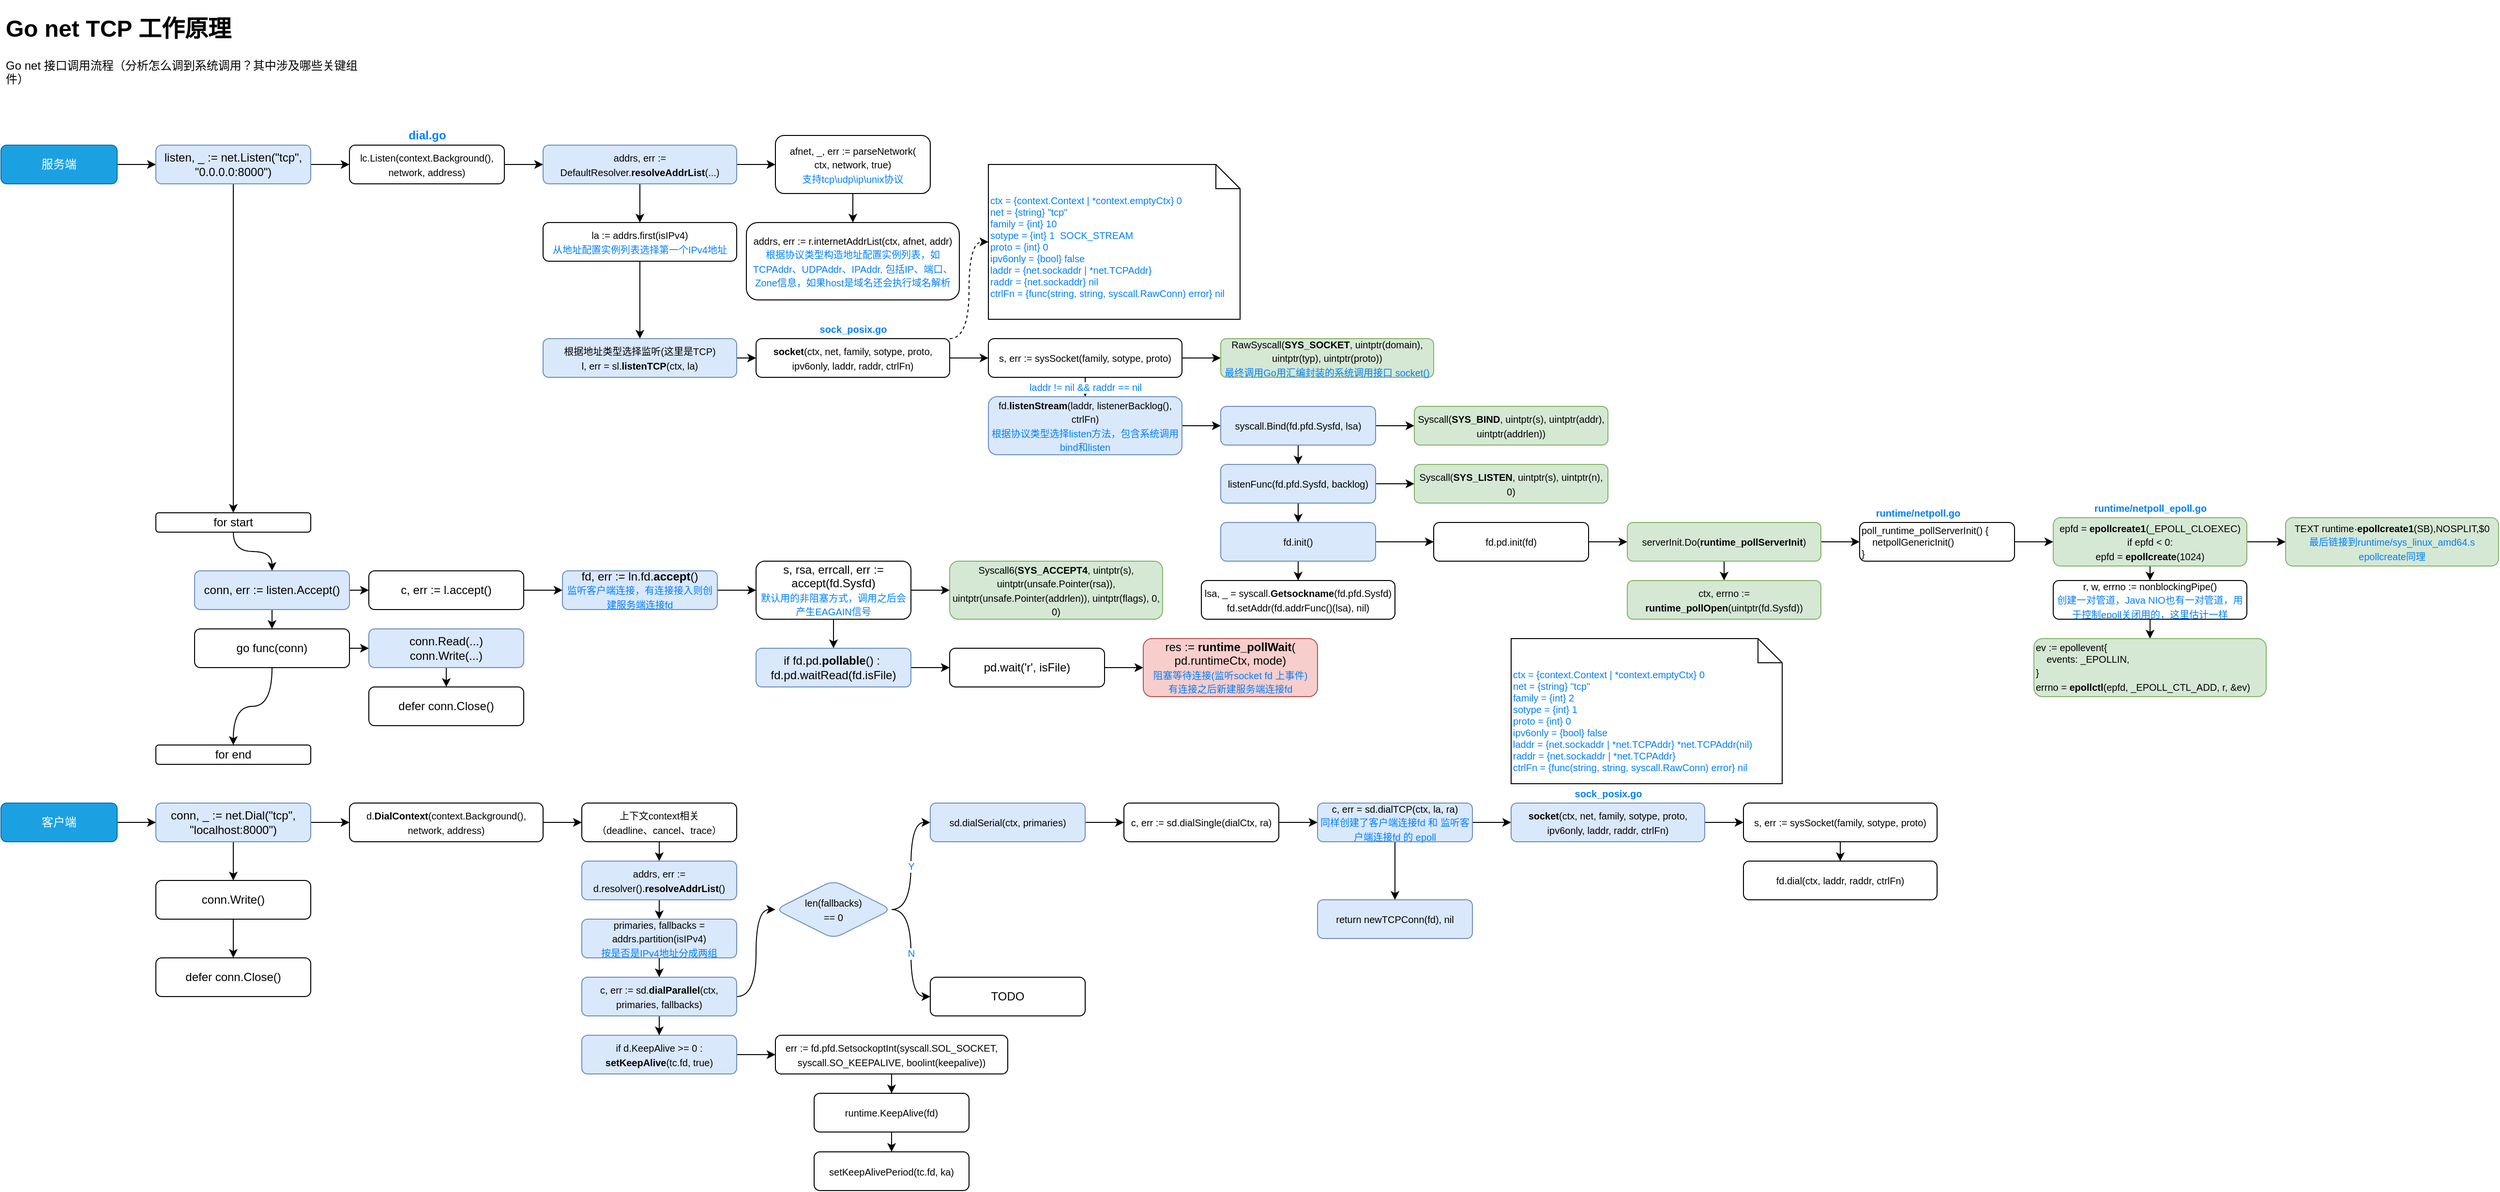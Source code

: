 <mxfile version="16.1.2" type="device"><diagram id="nuguvUcGgnYv7XZMbhux" name="第 1 页"><mxGraphModel dx="1065" dy="905" grid="1" gridSize="10" guides="1" tooltips="1" connect="1" arrows="1" fold="1" page="1" pageScale="1" pageWidth="1169" pageHeight="827" math="0" shadow="0"><root><mxCell id="0"/><mxCell id="1" parent="0"/><mxCell id="ag8AdlfUqeG_1llKRg-c-1" value="&lt;h1&gt;Go net TCP 工作原理&lt;/h1&gt;&lt;p&gt;Go net 接口调用流程（分析怎么调到系统调用？其中涉及哪些关键组件）&lt;/p&gt;" style="text;html=1;strokeColor=none;fillColor=none;spacing=5;spacingTop=-20;whiteSpace=wrap;overflow=hidden;rounded=0;" vertex="1" parent="1"><mxGeometry x="40" y="20" width="380" height="100" as="geometry"/></mxCell><mxCell id="ag8AdlfUqeG_1llKRg-c-4" value="" style="edgeStyle=orthogonalEdgeStyle;rounded=0;orthogonalLoop=1;jettySize=auto;html=1;curved=1;" edge="1" parent="1" source="ag8AdlfUqeG_1llKRg-c-2" target="ag8AdlfUqeG_1llKRg-c-3"><mxGeometry relative="1" as="geometry"/></mxCell><mxCell id="ag8AdlfUqeG_1llKRg-c-2" value="服务端" style="rounded=1;whiteSpace=wrap;html=1;fillColor=#1ba1e2;fontColor=#ffffff;strokeColor=#006EAF;" vertex="1" parent="1"><mxGeometry x="40" y="160" width="120" height="40" as="geometry"/></mxCell><mxCell id="ag8AdlfUqeG_1llKRg-c-21" value="" style="edgeStyle=orthogonalEdgeStyle;curved=1;rounded=0;orthogonalLoop=1;jettySize=auto;html=1;" edge="1" parent="1" source="ag8AdlfUqeG_1llKRg-c-3" target="ag8AdlfUqeG_1llKRg-c-20"><mxGeometry relative="1" as="geometry"/></mxCell><mxCell id="ag8AdlfUqeG_1llKRg-c-96" style="edgeStyle=orthogonalEdgeStyle;curved=1;rounded=0;orthogonalLoop=1;jettySize=auto;html=1;exitX=0.5;exitY=1;exitDx=0;exitDy=0;fontSize=10;fontColor=#007FFF;" edge="1" parent="1" source="ag8AdlfUqeG_1llKRg-c-3" target="ag8AdlfUqeG_1llKRg-c-94"><mxGeometry relative="1" as="geometry"/></mxCell><mxCell id="ag8AdlfUqeG_1llKRg-c-3" value="listen, _ := net.Listen(&quot;tcp&quot;, &quot;0.0.0.0:8000&quot;)" style="rounded=1;whiteSpace=wrap;html=1;fillColor=#dae8fc;strokeColor=#6c8ebf;" vertex="1" parent="1"><mxGeometry x="200" y="160" width="160" height="40" as="geometry"/></mxCell><mxCell id="ag8AdlfUqeG_1llKRg-c-8" value="" style="edgeStyle=orthogonalEdgeStyle;curved=1;rounded=0;orthogonalLoop=1;jettySize=auto;html=1;" edge="1" parent="1" source="ag8AdlfUqeG_1llKRg-c-5" target="ag8AdlfUqeG_1llKRg-c-7"><mxGeometry relative="1" as="geometry"/></mxCell><mxCell id="ag8AdlfUqeG_1llKRg-c-41" value="" style="edgeStyle=orthogonalEdgeStyle;curved=1;rounded=0;orthogonalLoop=1;jettySize=auto;html=1;fontSize=10;fontColor=#007FFF;" edge="1" parent="1" source="ag8AdlfUqeG_1llKRg-c-5" target="ag8AdlfUqeG_1llKRg-c-40"><mxGeometry relative="1" as="geometry"/></mxCell><mxCell id="ag8AdlfUqeG_1llKRg-c-5" value="conn, err := listen.Accept()" style="rounded=1;whiteSpace=wrap;html=1;fillColor=#dae8fc;strokeColor=#6c8ebf;" vertex="1" parent="1"><mxGeometry x="240" y="600" width="160" height="40" as="geometry"/></mxCell><mxCell id="ag8AdlfUqeG_1llKRg-c-17" value="" style="edgeStyle=orthogonalEdgeStyle;curved=1;rounded=0;orthogonalLoop=1;jettySize=auto;html=1;" edge="1" parent="1" source="ag8AdlfUqeG_1llKRg-c-7" target="ag8AdlfUqeG_1llKRg-c-16"><mxGeometry relative="1" as="geometry"/></mxCell><mxCell id="ag8AdlfUqeG_1llKRg-c-98" style="edgeStyle=orthogonalEdgeStyle;curved=1;rounded=0;orthogonalLoop=1;jettySize=auto;html=1;exitX=0.5;exitY=1;exitDx=0;exitDy=0;fontSize=10;fontColor=#007FFF;" edge="1" parent="1" source="ag8AdlfUqeG_1llKRg-c-7" target="ag8AdlfUqeG_1llKRg-c-95"><mxGeometry relative="1" as="geometry"/></mxCell><mxCell id="ag8AdlfUqeG_1llKRg-c-7" value="go func(conn)" style="rounded=1;whiteSpace=wrap;html=1;" vertex="1" parent="1"><mxGeometry x="240" y="660" width="160" height="40" as="geometry"/></mxCell><mxCell id="ag8AdlfUqeG_1llKRg-c-9" value="" style="edgeStyle=orthogonalEdgeStyle;rounded=0;orthogonalLoop=1;jettySize=auto;html=1;curved=1;" edge="1" parent="1" source="ag8AdlfUqeG_1llKRg-c-10" target="ag8AdlfUqeG_1llKRg-c-12"><mxGeometry relative="1" as="geometry"/></mxCell><mxCell id="ag8AdlfUqeG_1llKRg-c-10" value="客户端" style="rounded=1;whiteSpace=wrap;html=1;fillColor=#1ba1e2;fontColor=#ffffff;strokeColor=#006EAF;" vertex="1" parent="1"><mxGeometry x="40" y="840" width="120" height="40" as="geometry"/></mxCell><mxCell id="ag8AdlfUqeG_1llKRg-c-11" value="" style="edgeStyle=orthogonalEdgeStyle;rounded=0;orthogonalLoop=1;jettySize=auto;html=1;curved=1;" edge="1" parent="1" source="ag8AdlfUqeG_1llKRg-c-12" target="ag8AdlfUqeG_1llKRg-c-14"><mxGeometry relative="1" as="geometry"/></mxCell><mxCell id="ag8AdlfUqeG_1llKRg-c-100" value="" style="edgeStyle=orthogonalEdgeStyle;curved=1;rounded=0;orthogonalLoop=1;jettySize=auto;html=1;fontSize=10;fontColor=#007FFF;" edge="1" parent="1" source="ag8AdlfUqeG_1llKRg-c-12" target="ag8AdlfUqeG_1llKRg-c-99"><mxGeometry relative="1" as="geometry"/></mxCell><mxCell id="ag8AdlfUqeG_1llKRg-c-12" value="conn, _ := net.Dial(&quot;tcp&quot;, &quot;localhost:8000&quot;)" style="rounded=1;whiteSpace=wrap;html=1;fillColor=#dae8fc;strokeColor=#6c8ebf;" vertex="1" parent="1"><mxGeometry x="200" y="840" width="160" height="40" as="geometry"/></mxCell><mxCell id="ag8AdlfUqeG_1llKRg-c-13" value="" style="edgeStyle=orthogonalEdgeStyle;curved=1;rounded=0;orthogonalLoop=1;jettySize=auto;html=1;" edge="1" parent="1" source="ag8AdlfUqeG_1llKRg-c-14" target="ag8AdlfUqeG_1llKRg-c-15"><mxGeometry relative="1" as="geometry"/></mxCell><mxCell id="ag8AdlfUqeG_1llKRg-c-14" value="conn.Write()" style="rounded=1;whiteSpace=wrap;html=1;" vertex="1" parent="1"><mxGeometry x="200" y="920" width="160" height="40" as="geometry"/></mxCell><mxCell id="ag8AdlfUqeG_1llKRg-c-15" value="defer conn.Close()" style="rounded=1;whiteSpace=wrap;html=1;" vertex="1" parent="1"><mxGeometry x="200" y="1000" width="160" height="40" as="geometry"/></mxCell><mxCell id="ag8AdlfUqeG_1llKRg-c-19" value="" style="edgeStyle=orthogonalEdgeStyle;curved=1;rounded=0;orthogonalLoop=1;jettySize=auto;html=1;" edge="1" parent="1" source="ag8AdlfUqeG_1llKRg-c-16" target="ag8AdlfUqeG_1llKRg-c-18"><mxGeometry relative="1" as="geometry"/></mxCell><mxCell id="ag8AdlfUqeG_1llKRg-c-16" value="conn.Read(...)&lt;br&gt;conn.Write(...)" style="rounded=1;whiteSpace=wrap;html=1;fillColor=#dae8fc;strokeColor=#6c8ebf;" vertex="1" parent="1"><mxGeometry x="420" y="660" width="160" height="40" as="geometry"/></mxCell><mxCell id="ag8AdlfUqeG_1llKRg-c-18" value="defer conn.Close()" style="rounded=1;whiteSpace=wrap;html=1;" vertex="1" parent="1"><mxGeometry x="420" y="720" width="160" height="40" as="geometry"/></mxCell><mxCell id="ag8AdlfUqeG_1llKRg-c-24" value="" style="edgeStyle=orthogonalEdgeStyle;curved=1;rounded=0;orthogonalLoop=1;jettySize=auto;html=1;fontSize=10;fontColor=#007FFF;" edge="1" parent="1" source="ag8AdlfUqeG_1llKRg-c-20" target="ag8AdlfUqeG_1llKRg-c-23"><mxGeometry relative="1" as="geometry"/></mxCell><mxCell id="ag8AdlfUqeG_1llKRg-c-20" value="&lt;font style=&quot;font-size: 10px&quot;&gt;lc.Listen(context.Background(), network, address)&lt;/font&gt;" style="rounded=1;whiteSpace=wrap;html=1;" vertex="1" parent="1"><mxGeometry x="400" y="160" width="160" height="40" as="geometry"/></mxCell><mxCell id="ag8AdlfUqeG_1llKRg-c-22" value="&lt;font color=&quot;#007fff&quot;&gt;&lt;b&gt;dial.go&lt;/b&gt;&lt;/font&gt;" style="text;html=1;align=center;verticalAlign=middle;resizable=0;points=[];autosize=1;strokeColor=none;fillColor=none;" vertex="1" parent="1"><mxGeometry x="450" y="140" width="60" height="20" as="geometry"/></mxCell><mxCell id="ag8AdlfUqeG_1llKRg-c-26" value="" style="edgeStyle=orthogonalEdgeStyle;curved=1;rounded=0;orthogonalLoop=1;jettySize=auto;html=1;fontSize=10;fontColor=#007FFF;" edge="1" parent="1" source="ag8AdlfUqeG_1llKRg-c-23" target="ag8AdlfUqeG_1llKRg-c-25"><mxGeometry relative="1" as="geometry"/></mxCell><mxCell id="ag8AdlfUqeG_1llKRg-c-30" value="" style="edgeStyle=orthogonalEdgeStyle;curved=1;rounded=0;orthogonalLoop=1;jettySize=auto;html=1;fontSize=10;fontColor=#007FFF;" edge="1" parent="1" source="ag8AdlfUqeG_1llKRg-c-23" target="ag8AdlfUqeG_1llKRg-c-29"><mxGeometry relative="1" as="geometry"/></mxCell><mxCell id="ag8AdlfUqeG_1llKRg-c-23" value="&lt;font style=&quot;font-size: 10px&quot;&gt;addrs, err := DefaultResolver.&lt;b&gt;resolveAddrList&lt;/b&gt;(...)&lt;/font&gt;" style="rounded=1;whiteSpace=wrap;html=1;fillColor=#dae8fc;strokeColor=#6c8ebf;" vertex="1" parent="1"><mxGeometry x="600" y="160" width="200" height="40" as="geometry"/></mxCell><mxCell id="ag8AdlfUqeG_1llKRg-c-28" value="" style="edgeStyle=orthogonalEdgeStyle;curved=1;rounded=0;orthogonalLoop=1;jettySize=auto;html=1;fontSize=10;fontColor=#007FFF;" edge="1" parent="1" source="ag8AdlfUqeG_1llKRg-c-25" target="ag8AdlfUqeG_1llKRg-c-27"><mxGeometry relative="1" as="geometry"/></mxCell><mxCell id="ag8AdlfUqeG_1llKRg-c-25" value="&lt;font style=&quot;font-size: 10px&quot;&gt;afnet, _, err := parseNetwork(&lt;br&gt;ctx, network, true)&lt;br&gt;&lt;font color=&quot;#007fff&quot;&gt;支持tcp\udp\ip\unix协议&lt;/font&gt;&lt;br&gt;&lt;/font&gt;" style="rounded=1;whiteSpace=wrap;html=1;" vertex="1" parent="1"><mxGeometry x="840" y="150" width="160" height="60" as="geometry"/></mxCell><mxCell id="ag8AdlfUqeG_1llKRg-c-27" value="&lt;font&gt;&lt;span style=&quot;font-size: 10px&quot;&gt;addrs, err := r.internetAddrList(ctx, afnet, addr)&lt;br&gt;&lt;/span&gt;&lt;font color=&quot;#007fff&quot; style=&quot;font-size: 10px&quot;&gt;根据协议类型构造地址配置实例列表，如&lt;/font&gt;&lt;font color=&quot;#007fff&quot;&gt;&lt;span style=&quot;font-size: 10px&quot;&gt;TCPAddr、UDPAddr、IPAddr, 包括IP、端口、Zone信息，如果host是域名还会执行域名解析&lt;/span&gt;&lt;/font&gt;&lt;br&gt;&lt;/font&gt;" style="rounded=1;whiteSpace=wrap;html=1;" vertex="1" parent="1"><mxGeometry x="810" y="240" width="220" height="80" as="geometry"/></mxCell><mxCell id="ag8AdlfUqeG_1llKRg-c-32" value="" style="edgeStyle=orthogonalEdgeStyle;curved=1;rounded=0;orthogonalLoop=1;jettySize=auto;html=1;fontSize=10;fontColor=#007FFF;" edge="1" parent="1" source="ag8AdlfUqeG_1llKRg-c-29" target="ag8AdlfUqeG_1llKRg-c-31"><mxGeometry relative="1" as="geometry"/></mxCell><mxCell id="ag8AdlfUqeG_1llKRg-c-29" value="&lt;font style=&quot;font-size: 10px&quot;&gt;la := addrs.first(isIPv4)&lt;br&gt;&lt;font color=&quot;#007fff&quot;&gt;从地址配置实例列表选择第一个IPv4地址&lt;/font&gt;&lt;br&gt;&lt;/font&gt;" style="rounded=1;whiteSpace=wrap;html=1;" vertex="1" parent="1"><mxGeometry x="600" y="240" width="200" height="40" as="geometry"/></mxCell><mxCell id="ag8AdlfUqeG_1llKRg-c-34" value="" style="edgeStyle=orthogonalEdgeStyle;curved=1;rounded=0;orthogonalLoop=1;jettySize=auto;html=1;fontSize=10;fontColor=#007FFF;" edge="1" parent="1" source="ag8AdlfUqeG_1llKRg-c-31" target="ag8AdlfUqeG_1llKRg-c-33"><mxGeometry relative="1" as="geometry"/></mxCell><mxCell id="ag8AdlfUqeG_1llKRg-c-31" value="&lt;font&gt;&lt;span style=&quot;font-size: 10px&quot;&gt;根据地址类型选择监听(这里是TCP)&lt;/span&gt;&lt;br&gt;&lt;span style=&quot;font-size: 10px&quot;&gt;l, err = sl.&lt;/span&gt;&lt;b style=&quot;font-size: 10px&quot;&gt;listenTCP&lt;/b&gt;&lt;span style=&quot;font-size: 10px&quot;&gt;(ctx, la)&lt;/span&gt;&lt;br&gt;&lt;/font&gt;" style="rounded=1;whiteSpace=wrap;html=1;fillColor=#dae8fc;strokeColor=#6c8ebf;" vertex="1" parent="1"><mxGeometry x="600" y="360" width="200" height="40" as="geometry"/></mxCell><mxCell id="ag8AdlfUqeG_1llKRg-c-36" value="" style="edgeStyle=orthogonalEdgeStyle;curved=1;rounded=0;orthogonalLoop=1;jettySize=auto;html=1;fontSize=10;fontColor=#007FFF;" edge="1" parent="1" source="ag8AdlfUqeG_1llKRg-c-33" target="ag8AdlfUqeG_1llKRg-c-35"><mxGeometry relative="1" as="geometry"/></mxCell><mxCell id="ag8AdlfUqeG_1llKRg-c-39" style="edgeStyle=orthogonalEdgeStyle;curved=1;rounded=0;orthogonalLoop=1;jettySize=auto;html=1;exitX=1;exitY=0;exitDx=0;exitDy=0;entryX=0;entryY=0.5;entryDx=0;entryDy=0;entryPerimeter=0;fontSize=10;fontColor=#007FFF;dashed=1;" edge="1" parent="1" source="ag8AdlfUqeG_1llKRg-c-33" target="ag8AdlfUqeG_1llKRg-c-38"><mxGeometry relative="1" as="geometry"><Array as="points"><mxPoint x="1040" y="360"/><mxPoint x="1040" y="260"/></Array></mxGeometry></mxCell><mxCell id="ag8AdlfUqeG_1llKRg-c-33" value="&lt;font&gt;&lt;span style=&quot;font-size: 10px&quot;&gt;&lt;b&gt;socket&lt;/b&gt;(ctx, net, family, sotype, proto, ipv6only, laddr, raddr, ctrlFn)&lt;/span&gt;&lt;br&gt;&lt;/font&gt;" style="rounded=1;whiteSpace=wrap;html=1;" vertex="1" parent="1"><mxGeometry x="820" y="360" width="200" height="40" as="geometry"/></mxCell><mxCell id="ag8AdlfUqeG_1llKRg-c-45" value="" style="edgeStyle=orthogonalEdgeStyle;curved=1;rounded=0;orthogonalLoop=1;jettySize=auto;html=1;fontSize=10;fontColor=#007FFF;" edge="1" parent="1" source="ag8AdlfUqeG_1llKRg-c-35" target="ag8AdlfUqeG_1llKRg-c-44"><mxGeometry relative="1" as="geometry"/></mxCell><mxCell id="ag8AdlfUqeG_1llKRg-c-47" value="laddr != nil &amp;amp;&amp;amp; raddr == nil" style="edgeStyle=orthogonalEdgeStyle;curved=1;rounded=0;orthogonalLoop=1;jettySize=auto;html=1;fontSize=10;fontColor=#007FFF;" edge="1" parent="1" source="ag8AdlfUqeG_1llKRg-c-35" target="ag8AdlfUqeG_1llKRg-c-46"><mxGeometry relative="1" as="geometry"/></mxCell><mxCell id="ag8AdlfUqeG_1llKRg-c-35" value="&lt;font&gt;&lt;span style=&quot;font-size: 10px&quot;&gt;s, err := sysSocket(family, sotype, proto)&lt;/span&gt;&lt;br&gt;&lt;/font&gt;" style="rounded=1;whiteSpace=wrap;html=1;" vertex="1" parent="1"><mxGeometry x="1060" y="360" width="200" height="40" as="geometry"/></mxCell><mxCell id="ag8AdlfUqeG_1llKRg-c-37" value="&lt;b&gt;sock_posix.go&lt;/b&gt;" style="text;html=1;align=center;verticalAlign=middle;resizable=0;points=[];autosize=1;strokeColor=none;fillColor=none;fontSize=10;fontColor=#007FFF;" vertex="1" parent="1"><mxGeometry x="875" y="340" width="90" height="20" as="geometry"/></mxCell><mxCell id="ag8AdlfUqeG_1llKRg-c-38" value="&lt;div&gt;ctx = {context.Context | *context.emptyCtx} 0&lt;/div&gt;&lt;div&gt;net = {string} &quot;tcp&quot;&lt;/div&gt;&lt;div&gt;family = {int} 10&lt;/div&gt;&lt;div&gt;sotype = {int} 1&amp;nbsp;&amp;nbsp;SOCK_STREAM&lt;/div&gt;&lt;div&gt;proto = {int} 0&lt;/div&gt;&lt;div&gt;ipv6only = {bool} false&lt;/div&gt;&lt;div&gt;laddr = {net.sockaddr | *net.TCPAddr}&amp;nbsp;&lt;/div&gt;&lt;div&gt;raddr = {net.sockaddr} nil&lt;/div&gt;&lt;div&gt;ctrlFn = {func(string, string, syscall.RawConn) error} nil&lt;/div&gt;" style="shape=note2;boundedLbl=1;whiteSpace=wrap;html=1;size=25;verticalAlign=top;align=left;fontSize=10;fontColor=#007FFF;" vertex="1" parent="1"><mxGeometry x="1060" y="180" width="260" height="160" as="geometry"/></mxCell><mxCell id="ag8AdlfUqeG_1llKRg-c-43" value="" style="edgeStyle=orthogonalEdgeStyle;curved=1;rounded=0;orthogonalLoop=1;jettySize=auto;html=1;fontSize=10;fontColor=#007FFF;" edge="1" parent="1" source="ag8AdlfUqeG_1llKRg-c-40" target="ag8AdlfUqeG_1llKRg-c-42"><mxGeometry relative="1" as="geometry"/></mxCell><mxCell id="ag8AdlfUqeG_1llKRg-c-40" value="c, err := l.accept()" style="rounded=1;whiteSpace=wrap;html=1;" vertex="1" parent="1"><mxGeometry x="420" y="600" width="160" height="40" as="geometry"/></mxCell><mxCell id="ag8AdlfUqeG_1llKRg-c-59" value="" style="edgeStyle=orthogonalEdgeStyle;curved=1;rounded=0;orthogonalLoop=1;jettySize=auto;html=1;fontSize=10;fontColor=#007FFF;" edge="1" parent="1" source="ag8AdlfUqeG_1llKRg-c-42" target="ag8AdlfUqeG_1llKRg-c-58"><mxGeometry relative="1" as="geometry"/></mxCell><mxCell id="ag8AdlfUqeG_1llKRg-c-42" value="fd, err := ln.fd.&lt;b&gt;accept&lt;/b&gt;()&lt;br&gt;&lt;font color=&quot;#007fff&quot; style=&quot;font-size: 10px&quot;&gt;监听客户端连接，有连接接入则创建服务端连接fd&lt;/font&gt;" style="rounded=1;whiteSpace=wrap;html=1;fillColor=#dae8fc;strokeColor=#6c8ebf;" vertex="1" parent="1"><mxGeometry x="620" y="600" width="160" height="40" as="geometry"/></mxCell><mxCell id="ag8AdlfUqeG_1llKRg-c-44" value="&lt;font&gt;&lt;span style=&quot;font-size: 10px&quot;&gt;RawSyscall(&lt;b&gt;SYS_SOCKET&lt;/b&gt;, uintptr(domain), uintptr(typ), uintptr(proto))&lt;br&gt;&lt;/span&gt;&lt;font style=&quot;font-size: 10px&quot; color=&quot;#007fff&quot;&gt;最终调用Go用汇编封装的系统调用接口 socket()&lt;/font&gt;&lt;br&gt;&lt;/font&gt;" style="rounded=1;whiteSpace=wrap;html=1;fillColor=#d5e8d4;strokeColor=#82b366;" vertex="1" parent="1"><mxGeometry x="1300" y="360" width="220" height="40" as="geometry"/></mxCell><mxCell id="ag8AdlfUqeG_1llKRg-c-49" value="" style="edgeStyle=orthogonalEdgeStyle;curved=1;rounded=0;orthogonalLoop=1;jettySize=auto;html=1;fontSize=10;fontColor=#007FFF;" edge="1" parent="1" source="ag8AdlfUqeG_1llKRg-c-46" target="ag8AdlfUqeG_1llKRg-c-48"><mxGeometry relative="1" as="geometry"/></mxCell><mxCell id="ag8AdlfUqeG_1llKRg-c-46" value="&lt;font&gt;&lt;span style=&quot;font-size: 10px&quot;&gt;fd.&lt;b&gt;listenStream&lt;/b&gt;(laddr, listenerBacklog(), ctrlFn)&lt;br&gt;&lt;/span&gt;&lt;font color=&quot;#007fff&quot; style=&quot;font-size: 10px&quot;&gt;根据协议类型选择listen方法，包含系统调用bind和listen&lt;/font&gt;&lt;br&gt;&lt;/font&gt;" style="rounded=1;whiteSpace=wrap;html=1;fillColor=#dae8fc;strokeColor=#6c8ebf;" vertex="1" parent="1"><mxGeometry x="1060" y="420" width="200" height="60" as="geometry"/></mxCell><mxCell id="ag8AdlfUqeG_1llKRg-c-51" value="" style="edgeStyle=orthogonalEdgeStyle;curved=1;rounded=0;orthogonalLoop=1;jettySize=auto;html=1;fontSize=10;fontColor=#007FFF;" edge="1" parent="1" source="ag8AdlfUqeG_1llKRg-c-48" target="ag8AdlfUqeG_1llKRg-c-50"><mxGeometry relative="1" as="geometry"/></mxCell><mxCell id="ag8AdlfUqeG_1llKRg-c-53" value="" style="edgeStyle=orthogonalEdgeStyle;curved=1;rounded=0;orthogonalLoop=1;jettySize=auto;html=1;fontSize=10;fontColor=#007FFF;" edge="1" parent="1" source="ag8AdlfUqeG_1llKRg-c-48" target="ag8AdlfUqeG_1llKRg-c-52"><mxGeometry relative="1" as="geometry"/></mxCell><mxCell id="ag8AdlfUqeG_1llKRg-c-48" value="&lt;font&gt;&lt;span style=&quot;font-size: 10px&quot;&gt;syscall.Bind(fd.pfd.Sysfd, lsa)&lt;/span&gt;&lt;br&gt;&lt;/font&gt;" style="rounded=1;whiteSpace=wrap;html=1;fillColor=#dae8fc;strokeColor=#6c8ebf;" vertex="1" parent="1"><mxGeometry x="1300" y="430" width="160" height="40" as="geometry"/></mxCell><mxCell id="ag8AdlfUqeG_1llKRg-c-50" value="&lt;font&gt;&lt;span style=&quot;font-size: 10px&quot;&gt;Syscall(&lt;b&gt;SYS_BIND&lt;/b&gt;, uintptr(s), uintptr(addr), uintptr(addrlen))&lt;/span&gt;&lt;br&gt;&lt;/font&gt;" style="rounded=1;whiteSpace=wrap;html=1;fillColor=#d5e8d4;strokeColor=#82b366;" vertex="1" parent="1"><mxGeometry x="1500" y="430" width="200" height="40" as="geometry"/></mxCell><mxCell id="ag8AdlfUqeG_1llKRg-c-55" value="" style="edgeStyle=orthogonalEdgeStyle;curved=1;rounded=0;orthogonalLoop=1;jettySize=auto;html=1;fontSize=10;fontColor=#007FFF;" edge="1" parent="1" source="ag8AdlfUqeG_1llKRg-c-52" target="ag8AdlfUqeG_1llKRg-c-54"><mxGeometry relative="1" as="geometry"/></mxCell><mxCell id="ag8AdlfUqeG_1llKRg-c-67" style="edgeStyle=orthogonalEdgeStyle;curved=1;rounded=0;orthogonalLoop=1;jettySize=auto;html=1;exitX=0.5;exitY=1;exitDx=0;exitDy=0;entryX=0.5;entryY=0;entryDx=0;entryDy=0;fontSize=10;fontColor=#007FFF;" edge="1" parent="1" source="ag8AdlfUqeG_1llKRg-c-52" target="ag8AdlfUqeG_1llKRg-c-66"><mxGeometry relative="1" as="geometry"/></mxCell><mxCell id="ag8AdlfUqeG_1llKRg-c-52" value="&lt;font&gt;&lt;span style=&quot;font-size: 10px&quot;&gt;listenFunc(fd.pfd.Sysfd, backlog)&lt;/span&gt;&lt;br&gt;&lt;/font&gt;" style="rounded=1;whiteSpace=wrap;html=1;fillColor=#dae8fc;strokeColor=#6c8ebf;" vertex="1" parent="1"><mxGeometry x="1300" y="490" width="160" height="40" as="geometry"/></mxCell><mxCell id="ag8AdlfUqeG_1llKRg-c-54" value="&lt;font&gt;&lt;span style=&quot;font-size: 10px&quot;&gt;Syscall(&lt;b&gt;SYS_LISTEN&lt;/b&gt;, uintptr(s), uintptr(n), 0)&lt;/span&gt;&lt;br&gt;&lt;/font&gt;" style="rounded=1;whiteSpace=wrap;html=1;fillColor=#d5e8d4;strokeColor=#82b366;" vertex="1" parent="1"><mxGeometry x="1500" y="490" width="200" height="40" as="geometry"/></mxCell><mxCell id="ag8AdlfUqeG_1llKRg-c-56" value="&lt;font style=&quot;font-size: 10px&quot;&gt;lsa, _ = syscall.&lt;b&gt;Getsockname&lt;/b&gt;(fd.pfd.Sysfd)&lt;br&gt;fd.setAddr(fd.addrFunc()(lsa), nil)&lt;br&gt;&lt;/font&gt;" style="rounded=1;whiteSpace=wrap;html=1;" vertex="1" parent="1"><mxGeometry x="1280" y="610" width="200" height="40" as="geometry"/></mxCell><mxCell id="ag8AdlfUqeG_1llKRg-c-62" style="edgeStyle=orthogonalEdgeStyle;curved=1;rounded=0;orthogonalLoop=1;jettySize=auto;html=1;exitX=1;exitY=0.5;exitDx=0;exitDy=0;entryX=0;entryY=0.5;entryDx=0;entryDy=0;fontSize=10;fontColor=#007FFF;" edge="1" parent="1" source="ag8AdlfUqeG_1llKRg-c-58" target="ag8AdlfUqeG_1llKRg-c-61"><mxGeometry relative="1" as="geometry"/></mxCell><mxCell id="ag8AdlfUqeG_1llKRg-c-64" value="" style="edgeStyle=orthogonalEdgeStyle;curved=1;rounded=0;orthogonalLoop=1;jettySize=auto;html=1;fontSize=10;fontColor=#007FFF;" edge="1" parent="1" source="ag8AdlfUqeG_1llKRg-c-58" target="ag8AdlfUqeG_1llKRg-c-63"><mxGeometry relative="1" as="geometry"/></mxCell><mxCell id="ag8AdlfUqeG_1llKRg-c-58" value="s, rsa, errcall, err := accept(fd.Sysfd)&lt;br&gt;&lt;font color=&quot;#007fff&quot; style=&quot;font-size: 10px&quot;&gt;默认用的非阻塞方式，调用之后会产生EAGAIN信号&lt;/font&gt;" style="rounded=1;whiteSpace=wrap;html=1;" vertex="1" parent="1"><mxGeometry x="820" y="590" width="160" height="60" as="geometry"/></mxCell><mxCell id="ag8AdlfUqeG_1llKRg-c-61" value="&lt;font style=&quot;font-size: 10px&quot;&gt;Syscall6(&lt;b&gt;SYS_ACCEPT4&lt;/b&gt;, uintptr(s), uintptr(unsafe.Pointer(rsa)), uintptr(unsafe.Pointer(addrlen)), uintptr(flags), 0, 0)&lt;/font&gt;" style="rounded=1;whiteSpace=wrap;html=1;fillColor=#d5e8d4;strokeColor=#82b366;" vertex="1" parent="1"><mxGeometry x="1020" y="590" width="220" height="60" as="geometry"/></mxCell><mxCell id="ag8AdlfUqeG_1llKRg-c-89" value="" style="edgeStyle=orthogonalEdgeStyle;curved=1;rounded=0;orthogonalLoop=1;jettySize=auto;html=1;fontSize=10;fontColor=#007FFF;" edge="1" parent="1" source="ag8AdlfUqeG_1llKRg-c-63" target="ag8AdlfUqeG_1llKRg-c-88"><mxGeometry relative="1" as="geometry"/></mxCell><mxCell id="ag8AdlfUqeG_1llKRg-c-63" value="if fd.pd.&lt;b&gt;pollable&lt;/b&gt;() :&amp;nbsp;&lt;br&gt;fd.pd.waitRead(fd.isFile)&lt;br&gt;" style="rounded=1;whiteSpace=wrap;html=1;fillColor=#dae8fc;strokeColor=#6c8ebf;" vertex="1" parent="1"><mxGeometry x="820" y="680" width="160" height="40" as="geometry"/></mxCell><mxCell id="ag8AdlfUqeG_1llKRg-c-68" style="edgeStyle=orthogonalEdgeStyle;curved=1;rounded=0;orthogonalLoop=1;jettySize=auto;html=1;exitX=0.5;exitY=1;exitDx=0;exitDy=0;fontSize=10;fontColor=#007FFF;" edge="1" parent="1" source="ag8AdlfUqeG_1llKRg-c-66" target="ag8AdlfUqeG_1llKRg-c-56"><mxGeometry relative="1" as="geometry"/></mxCell><mxCell id="ag8AdlfUqeG_1llKRg-c-70" value="" style="edgeStyle=orthogonalEdgeStyle;curved=1;rounded=0;orthogonalLoop=1;jettySize=auto;html=1;fontSize=10;fontColor=#007FFF;" edge="1" parent="1" source="ag8AdlfUqeG_1llKRg-c-66" target="ag8AdlfUqeG_1llKRg-c-69"><mxGeometry relative="1" as="geometry"/></mxCell><mxCell id="ag8AdlfUqeG_1llKRg-c-66" value="&lt;font&gt;&lt;span style=&quot;font-size: 10px&quot;&gt;fd.init()&lt;/span&gt;&lt;br&gt;&lt;/font&gt;" style="rounded=1;whiteSpace=wrap;html=1;fillColor=#dae8fc;strokeColor=#6c8ebf;" vertex="1" parent="1"><mxGeometry x="1300" y="550" width="160" height="40" as="geometry"/></mxCell><mxCell id="ag8AdlfUqeG_1llKRg-c-72" value="" style="edgeStyle=orthogonalEdgeStyle;curved=1;rounded=0;orthogonalLoop=1;jettySize=auto;html=1;fontSize=10;fontColor=#007FFF;" edge="1" parent="1" source="ag8AdlfUqeG_1llKRg-c-69" target="ag8AdlfUqeG_1llKRg-c-71"><mxGeometry relative="1" as="geometry"/></mxCell><mxCell id="ag8AdlfUqeG_1llKRg-c-69" value="&lt;font&gt;&lt;span style=&quot;font-size: 10px&quot;&gt;fd.pd.init(fd)&lt;/span&gt;&lt;br&gt;&lt;/font&gt;" style="rounded=1;whiteSpace=wrap;html=1;" vertex="1" parent="1"><mxGeometry x="1520" y="550" width="160" height="40" as="geometry"/></mxCell><mxCell id="ag8AdlfUqeG_1llKRg-c-74" value="" style="edgeStyle=orthogonalEdgeStyle;curved=1;rounded=0;orthogonalLoop=1;jettySize=auto;html=1;fontSize=10;fontColor=#007FFF;" edge="1" parent="1" source="ag8AdlfUqeG_1llKRg-c-71" target="ag8AdlfUqeG_1llKRg-c-73"><mxGeometry relative="1" as="geometry"/></mxCell><mxCell id="ag8AdlfUqeG_1llKRg-c-76" value="" style="edgeStyle=orthogonalEdgeStyle;curved=1;rounded=0;orthogonalLoop=1;jettySize=auto;html=1;fontSize=10;fontColor=#007FFF;" edge="1" parent="1" source="ag8AdlfUqeG_1llKRg-c-71" target="ag8AdlfUqeG_1llKRg-c-75"><mxGeometry relative="1" as="geometry"/></mxCell><mxCell id="ag8AdlfUqeG_1llKRg-c-71" value="&lt;font&gt;&lt;span style=&quot;font-size: 10px&quot;&gt;serverInit.Do(&lt;b&gt;runtime_pollServerInit&lt;/b&gt;)&lt;/span&gt;&lt;br&gt;&lt;/font&gt;" style="rounded=1;whiteSpace=wrap;html=1;fillColor=#d5e8d4;strokeColor=#82b366;" vertex="1" parent="1"><mxGeometry x="1720" y="550" width="200" height="40" as="geometry"/></mxCell><mxCell id="ag8AdlfUqeG_1llKRg-c-73" value="&lt;font&gt;&lt;span style=&quot;font-size: 10px&quot;&gt;ctx, errno := &lt;b&gt;runtime_pollOpen&lt;/b&gt;(uintptr(fd.Sysfd))&lt;/span&gt;&lt;br&gt;&lt;/font&gt;" style="rounded=1;whiteSpace=wrap;html=1;fillColor=#d5e8d4;strokeColor=#82b366;" vertex="1" parent="1"><mxGeometry x="1720" y="610" width="200" height="40" as="geometry"/></mxCell><mxCell id="ag8AdlfUqeG_1llKRg-c-79" value="" style="edgeStyle=orthogonalEdgeStyle;curved=1;rounded=0;orthogonalLoop=1;jettySize=auto;html=1;fontSize=10;fontColor=#007FFF;" edge="1" parent="1" source="ag8AdlfUqeG_1llKRg-c-75" target="ag8AdlfUqeG_1llKRg-c-78"><mxGeometry relative="1" as="geometry"/></mxCell><mxCell id="ag8AdlfUqeG_1llKRg-c-75" value="&lt;font style=&quot;font-size: 10px&quot;&gt;&lt;div&gt;poll_runtime_pollServerInit() {&lt;/div&gt;&lt;div&gt;&lt;span&gt;&lt;/span&gt;&amp;nbsp; &amp;nbsp; netpollGenericInit()&lt;/div&gt;&lt;div&gt;}&lt;/div&gt;&lt;/font&gt;" style="rounded=1;whiteSpace=wrap;html=1;align=left;" vertex="1" parent="1"><mxGeometry x="1960" y="550" width="160" height="40" as="geometry"/></mxCell><mxCell id="ag8AdlfUqeG_1llKRg-c-77" value="&lt;b&gt;runtime/netpoll.go&lt;/b&gt;" style="text;html=1;align=center;verticalAlign=middle;resizable=0;points=[];autosize=1;strokeColor=none;fillColor=none;fontSize=10;fontColor=#007FFF;" vertex="1" parent="1"><mxGeometry x="1965" y="530" width="110" height="20" as="geometry"/></mxCell><mxCell id="ag8AdlfUqeG_1llKRg-c-82" value="" style="edgeStyle=orthogonalEdgeStyle;curved=1;rounded=0;orthogonalLoop=1;jettySize=auto;html=1;fontSize=10;fontColor=#007FFF;" edge="1" parent="1" source="ag8AdlfUqeG_1llKRg-c-78" target="ag8AdlfUqeG_1llKRg-c-81"><mxGeometry relative="1" as="geometry"/></mxCell><mxCell id="ag8AdlfUqeG_1llKRg-c-84" value="" style="edgeStyle=orthogonalEdgeStyle;curved=1;rounded=0;orthogonalLoop=1;jettySize=auto;html=1;fontSize=10;fontColor=#007FFF;" edge="1" parent="1" source="ag8AdlfUqeG_1llKRg-c-78" target="ag8AdlfUqeG_1llKRg-c-83"><mxGeometry relative="1" as="geometry"/></mxCell><mxCell id="ag8AdlfUqeG_1llKRg-c-78" value="&lt;font style=&quot;font-size: 10px&quot;&gt;&lt;span&gt;epfd = &lt;b&gt;epollcreate1&lt;/b&gt;(_EPOLL_CLOEXEC)&lt;br&gt;&lt;/span&gt;if epfd &amp;lt; 0:&lt;br&gt;epfd = &lt;b&gt;epollcreate&lt;/b&gt;(1024)&lt;br&gt;&lt;/font&gt;" style="rounded=1;whiteSpace=wrap;html=1;fillColor=#d5e8d4;strokeColor=#82b366;" vertex="1" parent="1"><mxGeometry x="2160" y="545" width="200" height="50" as="geometry"/></mxCell><mxCell id="ag8AdlfUqeG_1llKRg-c-80" value="&lt;b&gt;runtime/netpoll_epoll.go&lt;/b&gt;" style="text;html=1;align=center;verticalAlign=middle;resizable=0;points=[];autosize=1;strokeColor=none;fillColor=none;fontSize=10;fontColor=#007FFF;" vertex="1" parent="1"><mxGeometry x="2190" y="525" width="140" height="20" as="geometry"/></mxCell><mxCell id="ag8AdlfUqeG_1llKRg-c-81" value="&lt;font&gt;&lt;span style=&quot;font-size: 10px&quot;&gt;TEXT runtime·&lt;/span&gt;&lt;b style=&quot;font-size: 10px&quot;&gt;epollcreate1&lt;/b&gt;&lt;span style=&quot;font-size: 10px&quot;&gt;(SB),NOSPLIT,$0&lt;/span&gt;&lt;br&gt;&lt;font color=&quot;#007fff&quot; style=&quot;font-size: 10px&quot;&gt;最后链接到runtime/sys_linux_amd64.s&lt;br&gt;&lt;/font&gt;&lt;span style=&quot;font-size: 10px&quot;&gt;&lt;font color=&quot;#007fff&quot;&gt;epollcreate同理&lt;/font&gt;&lt;/span&gt;&lt;br&gt;&lt;/font&gt;" style="rounded=1;whiteSpace=wrap;html=1;fillColor=#d5e8d4;strokeColor=#82b366;" vertex="1" parent="1"><mxGeometry x="2400" y="545" width="220" height="50" as="geometry"/></mxCell><mxCell id="ag8AdlfUqeG_1llKRg-c-86" value="" style="edgeStyle=orthogonalEdgeStyle;curved=1;rounded=0;orthogonalLoop=1;jettySize=auto;html=1;fontSize=10;fontColor=#007FFF;" edge="1" parent="1" source="ag8AdlfUqeG_1llKRg-c-83" target="ag8AdlfUqeG_1llKRg-c-85"><mxGeometry relative="1" as="geometry"/></mxCell><mxCell id="ag8AdlfUqeG_1llKRg-c-83" value="&lt;font&gt;&lt;span style=&quot;font-size: 10px&quot;&gt;r, w, errno := nonblockingPipe()&lt;br&gt;&lt;/span&gt;&lt;font style=&quot;font-size: 10px&quot; color=&quot;#007fff&quot;&gt;创建一对管道，Java NIO也有一对管道，用于控制epoll关闭用的，这里估计一样&lt;/font&gt;&lt;br&gt;&lt;/font&gt;" style="rounded=1;whiteSpace=wrap;html=1;" vertex="1" parent="1"><mxGeometry x="2160" y="610" width="200" height="40" as="geometry"/></mxCell><mxCell id="ag8AdlfUqeG_1llKRg-c-85" value="&lt;font&gt;&lt;div style=&quot;font-size: 10px&quot;&gt;ev := epollevent{&lt;/div&gt;&lt;div style=&quot;font-size: 10px&quot;&gt;&lt;span&gt;&lt;/span&gt;&amp;nbsp; &amp;nbsp; events: _EPOLLIN,&lt;/div&gt;&lt;div&gt;&lt;span style=&quot;font-size: 10px&quot;&gt;&#9;}&lt;/span&gt;&lt;br&gt;&lt;span style=&quot;font-size: 10px&quot;&gt;errno = &lt;b&gt;epollctl&lt;/b&gt;(epfd, _EPOLL_CTL_ADD, r, &amp;amp;ev)&lt;/span&gt;&lt;br&gt;&lt;/div&gt;&lt;/font&gt;" style="rounded=1;whiteSpace=wrap;html=1;align=left;fillColor=#d5e8d4;strokeColor=#82b366;" vertex="1" parent="1"><mxGeometry x="2140" y="670" width="240" height="60" as="geometry"/></mxCell><mxCell id="ag8AdlfUqeG_1llKRg-c-91" style="edgeStyle=orthogonalEdgeStyle;curved=1;rounded=0;orthogonalLoop=1;jettySize=auto;html=1;exitX=1;exitY=0.5;exitDx=0;exitDy=0;fontSize=10;fontColor=#007FFF;" edge="1" parent="1" source="ag8AdlfUqeG_1llKRg-c-88" target="ag8AdlfUqeG_1llKRg-c-90"><mxGeometry relative="1" as="geometry"/></mxCell><mxCell id="ag8AdlfUqeG_1llKRg-c-88" value="pd.wait('r', isFile)" style="rounded=1;whiteSpace=wrap;html=1;" vertex="1" parent="1"><mxGeometry x="1020" y="680" width="160" height="40" as="geometry"/></mxCell><mxCell id="ag8AdlfUqeG_1llKRg-c-90" value="res := &lt;b&gt;runtime_pollWait&lt;/b&gt;(&lt;br&gt;pd.runtimeCtx, mode)&lt;br&gt;&lt;font style=&quot;font-size: 10px&quot; color=&quot;#007fff&quot;&gt;阻塞等待连接(监听socket fd 上事件)&lt;br&gt;有连接之后新建服务端连接fd&lt;br&gt;&lt;/font&gt;" style="rounded=1;whiteSpace=wrap;html=1;fillColor=#f8cecc;strokeColor=#b85450;" vertex="1" parent="1"><mxGeometry x="1220" y="670" width="180" height="60" as="geometry"/></mxCell><mxCell id="ag8AdlfUqeG_1llKRg-c-97" style="edgeStyle=orthogonalEdgeStyle;curved=1;rounded=0;orthogonalLoop=1;jettySize=auto;html=1;exitX=0.5;exitY=1;exitDx=0;exitDy=0;entryX=0.5;entryY=0;entryDx=0;entryDy=0;fontSize=10;fontColor=#007FFF;" edge="1" parent="1" source="ag8AdlfUqeG_1llKRg-c-94" target="ag8AdlfUqeG_1llKRg-c-5"><mxGeometry relative="1" as="geometry"/></mxCell><mxCell id="ag8AdlfUqeG_1llKRg-c-94" value="for start" style="rounded=1;whiteSpace=wrap;html=1;" vertex="1" parent="1"><mxGeometry x="200" y="540" width="160" height="20" as="geometry"/></mxCell><mxCell id="ag8AdlfUqeG_1llKRg-c-95" value="for end" style="rounded=1;whiteSpace=wrap;html=1;" vertex="1" parent="1"><mxGeometry x="200" y="780" width="160" height="20" as="geometry"/></mxCell><mxCell id="ag8AdlfUqeG_1llKRg-c-102" value="" style="edgeStyle=orthogonalEdgeStyle;curved=1;rounded=0;orthogonalLoop=1;jettySize=auto;html=1;fontSize=10;fontColor=#007FFF;" edge="1" parent="1" source="ag8AdlfUqeG_1llKRg-c-99" target="ag8AdlfUqeG_1llKRg-c-101"><mxGeometry relative="1" as="geometry"/></mxCell><mxCell id="ag8AdlfUqeG_1llKRg-c-99" value="&lt;font style=&quot;font-size: 10px&quot;&gt;d.&lt;b&gt;DialContext&lt;/b&gt;(context.Background(), network, address)&lt;/font&gt;" style="rounded=1;whiteSpace=wrap;html=1;" vertex="1" parent="1"><mxGeometry x="400" y="840" width="200" height="40" as="geometry"/></mxCell><mxCell id="ag8AdlfUqeG_1llKRg-c-104" value="" style="edgeStyle=orthogonalEdgeStyle;curved=1;rounded=0;orthogonalLoop=1;jettySize=auto;html=1;fontSize=10;fontColor=#007FFF;" edge="1" parent="1" source="ag8AdlfUqeG_1llKRg-c-101" target="ag8AdlfUqeG_1llKRg-c-103"><mxGeometry relative="1" as="geometry"/></mxCell><mxCell id="ag8AdlfUqeG_1llKRg-c-101" value="&lt;font style=&quot;font-size: 10px&quot;&gt;上下文context相关&lt;br&gt;（deadline、cancel、trace）&lt;/font&gt;" style="rounded=1;whiteSpace=wrap;html=1;" vertex="1" parent="1"><mxGeometry x="640" y="840" width="160" height="40" as="geometry"/></mxCell><mxCell id="ag8AdlfUqeG_1llKRg-c-106" value="" style="edgeStyle=orthogonalEdgeStyle;curved=1;rounded=0;orthogonalLoop=1;jettySize=auto;html=1;fontSize=10;fontColor=#007FFF;" edge="1" parent="1" source="ag8AdlfUqeG_1llKRg-c-103" target="ag8AdlfUqeG_1llKRg-c-105"><mxGeometry relative="1" as="geometry"/></mxCell><mxCell id="ag8AdlfUqeG_1llKRg-c-103" value="&lt;span style=&quot;font-size: 10px&quot;&gt;addrs, err := d.resolver().&lt;b&gt;resolveAddrList&lt;/b&gt;()&lt;br&gt;&lt;/span&gt;" style="rounded=1;whiteSpace=wrap;html=1;fillColor=#dae8fc;strokeColor=#6c8ebf;" vertex="1" parent="1"><mxGeometry x="640" y="900" width="160" height="40" as="geometry"/></mxCell><mxCell id="ag8AdlfUqeG_1llKRg-c-108" value="" style="edgeStyle=orthogonalEdgeStyle;curved=1;rounded=0;orthogonalLoop=1;jettySize=auto;html=1;fontSize=10;fontColor=#007FFF;" edge="1" parent="1" source="ag8AdlfUqeG_1llKRg-c-105" target="ag8AdlfUqeG_1llKRg-c-107"><mxGeometry relative="1" as="geometry"/></mxCell><mxCell id="ag8AdlfUqeG_1llKRg-c-105" value="&lt;span style=&quot;font-size: 10px&quot;&gt;primaries, fallbacks = addrs.partition(isIPv4)&lt;br&gt;&lt;font color=&quot;#007fff&quot;&gt;按是否是IPv4地址分成两组&lt;/font&gt;&lt;br&gt;&lt;/span&gt;" style="rounded=1;whiteSpace=wrap;html=1;fillColor=#dae8fc;strokeColor=#6c8ebf;" vertex="1" parent="1"><mxGeometry x="640" y="960" width="160" height="40" as="geometry"/></mxCell><mxCell id="ag8AdlfUqeG_1llKRg-c-110" value="" style="edgeStyle=orthogonalEdgeStyle;curved=1;rounded=0;orthogonalLoop=1;jettySize=auto;html=1;fontSize=10;fontColor=#007FFF;" edge="1" parent="1" source="ag8AdlfUqeG_1llKRg-c-107" target="ag8AdlfUqeG_1llKRg-c-109"><mxGeometry relative="1" as="geometry"><Array as="points"><mxPoint x="820" y="1040"/><mxPoint x="820" y="950"/></Array></mxGeometry></mxCell><mxCell id="ag8AdlfUqeG_1llKRg-c-133" value="" style="edgeStyle=orthogonalEdgeStyle;rounded=0;orthogonalLoop=1;jettySize=auto;html=1;fontSize=10;fontColor=#007FFF;" edge="1" parent="1" source="ag8AdlfUqeG_1llKRg-c-107" target="ag8AdlfUqeG_1llKRg-c-132"><mxGeometry relative="1" as="geometry"/></mxCell><mxCell id="ag8AdlfUqeG_1llKRg-c-107" value="&lt;span style=&quot;font-size: 10px&quot;&gt;c, err := sd.&lt;b&gt;dialParallel&lt;/b&gt;(ctx, primaries, fallbacks)&lt;/span&gt;" style="rounded=1;whiteSpace=wrap;html=1;fillColor=#dae8fc;strokeColor=#6c8ebf;" vertex="1" parent="1"><mxGeometry x="640" y="1020" width="160" height="40" as="geometry"/></mxCell><mxCell id="ag8AdlfUqeG_1llKRg-c-112" value="Y" style="edgeStyle=orthogonalEdgeStyle;curved=1;rounded=0;orthogonalLoop=1;jettySize=auto;html=1;fontSize=10;fontColor=#007FFF;exitX=1;exitY=0.5;exitDx=0;exitDy=0;" edge="1" parent="1" source="ag8AdlfUqeG_1llKRg-c-109" target="ag8AdlfUqeG_1llKRg-c-111"><mxGeometry relative="1" as="geometry"><Array as="points"><mxPoint x="980" y="950"/><mxPoint x="980" y="860"/></Array></mxGeometry></mxCell><mxCell id="ag8AdlfUqeG_1llKRg-c-114" value="N" style="edgeStyle=orthogonalEdgeStyle;curved=1;rounded=0;orthogonalLoop=1;jettySize=auto;html=1;exitX=1;exitY=0.5;exitDx=0;exitDy=0;fontSize=10;fontColor=#007FFF;" edge="1" parent="1" source="ag8AdlfUqeG_1llKRg-c-109" target="ag8AdlfUqeG_1llKRg-c-113"><mxGeometry relative="1" as="geometry"><Array as="points"><mxPoint x="980" y="950"/><mxPoint x="980" y="1040"/></Array></mxGeometry></mxCell><mxCell id="ag8AdlfUqeG_1llKRg-c-109" value="&lt;font style=&quot;font-size: 10px&quot;&gt;len(fallbacks)&lt;br&gt;== 0&lt;/font&gt;" style="rhombus;whiteSpace=wrap;html=1;fillColor=#dae8fc;strokeColor=#6c8ebf;rounded=1;" vertex="1" parent="1"><mxGeometry x="840" y="920" width="120" height="60" as="geometry"/></mxCell><mxCell id="ag8AdlfUqeG_1llKRg-c-116" value="" style="edgeStyle=orthogonalEdgeStyle;curved=1;rounded=0;orthogonalLoop=1;jettySize=auto;html=1;fontSize=10;fontColor=#007FFF;" edge="1" parent="1" source="ag8AdlfUqeG_1llKRg-c-111" target="ag8AdlfUqeG_1llKRg-c-115"><mxGeometry relative="1" as="geometry"/></mxCell><mxCell id="ag8AdlfUqeG_1llKRg-c-111" value="&lt;font style=&quot;font-size: 10px&quot;&gt;sd.dialSerial(ctx, primaries)&lt;/font&gt;" style="whiteSpace=wrap;html=1;fillColor=#dae8fc;strokeColor=#6c8ebf;rounded=1;" vertex="1" parent="1"><mxGeometry x="1000" y="840" width="160" height="40" as="geometry"/></mxCell><mxCell id="ag8AdlfUqeG_1llKRg-c-113" value="TODO" style="whiteSpace=wrap;html=1;rounded=1;" vertex="1" parent="1"><mxGeometry x="1000" y="1020" width="160" height="40" as="geometry"/></mxCell><mxCell id="ag8AdlfUqeG_1llKRg-c-118" value="" style="edgeStyle=orthogonalEdgeStyle;curved=1;rounded=0;orthogonalLoop=1;jettySize=auto;html=1;fontSize=10;fontColor=#007FFF;" edge="1" parent="1" source="ag8AdlfUqeG_1llKRg-c-115" target="ag8AdlfUqeG_1llKRg-c-117"><mxGeometry relative="1" as="geometry"/></mxCell><mxCell id="ag8AdlfUqeG_1llKRg-c-115" value="&lt;font style=&quot;font-size: 10px&quot;&gt;c, err := sd.dialSingle(dialCtx, ra)&lt;/font&gt;" style="whiteSpace=wrap;html=1;rounded=1;" vertex="1" parent="1"><mxGeometry x="1200" y="840" width="160" height="40" as="geometry"/></mxCell><mxCell id="ag8AdlfUqeG_1llKRg-c-127" style="edgeStyle=orthogonalEdgeStyle;rounded=0;orthogonalLoop=1;jettySize=auto;html=1;exitX=1;exitY=0.5;exitDx=0;exitDy=0;entryX=0;entryY=0.5;entryDx=0;entryDy=0;fontSize=10;fontColor=#007FFF;" edge="1" parent="1" source="ag8AdlfUqeG_1llKRg-c-117" target="ag8AdlfUqeG_1llKRg-c-122"><mxGeometry relative="1" as="geometry"/></mxCell><mxCell id="ag8AdlfUqeG_1llKRg-c-131" value="" style="edgeStyle=orthogonalEdgeStyle;rounded=0;orthogonalLoop=1;jettySize=auto;html=1;fontSize=10;fontColor=#007FFF;" edge="1" parent="1" source="ag8AdlfUqeG_1llKRg-c-117" target="ag8AdlfUqeG_1llKRg-c-130"><mxGeometry relative="1" as="geometry"/></mxCell><mxCell id="ag8AdlfUqeG_1llKRg-c-117" value="&lt;font style=&quot;font-size: 10px&quot;&gt;c, err = sd.dialTCP(ctx, la, ra)&lt;br&gt;&lt;font color=&quot;#007fff&quot;&gt;同样创建了客户端连接fd 和 监听客户端连接fd 的 epoll&lt;/font&gt;&lt;br&gt;&lt;/font&gt;" style="whiteSpace=wrap;html=1;fillColor=#dae8fc;strokeColor=#6c8ebf;rounded=1;" vertex="1" parent="1"><mxGeometry x="1400" y="840" width="160" height="40" as="geometry"/></mxCell><mxCell id="ag8AdlfUqeG_1llKRg-c-120" value="&lt;div&gt;ctx = {context.Context | *context.emptyCtx} 0&lt;/div&gt;&lt;div&gt;net = {string} &quot;tcp&quot;&lt;/div&gt;&lt;div&gt;family = {int} 2&lt;/div&gt;&lt;div&gt;sotype = {int} 1&lt;/div&gt;&lt;div&gt;proto = {int} 0&lt;/div&gt;&lt;div&gt;ipv6only = {bool} false&lt;/div&gt;&lt;div&gt;laddr = {net.sockaddr | *net.TCPAddr} *net.TCPAddr(nil)&lt;/div&gt;&lt;div&gt;raddr = {net.sockaddr | *net.TCPAddr}&amp;nbsp;&lt;/div&gt;&lt;div&gt;ctrlFn = {func(string, string, syscall.RawConn) error} nil&lt;/div&gt;" style="shape=note2;boundedLbl=1;whiteSpace=wrap;html=1;size=25;verticalAlign=top;align=left;fontSize=10;fontColor=#007FFF;" vertex="1" parent="1"><mxGeometry x="1600" y="670" width="280" height="150" as="geometry"/></mxCell><mxCell id="ag8AdlfUqeG_1llKRg-c-121" value="" style="edgeStyle=orthogonalEdgeStyle;curved=1;rounded=0;orthogonalLoop=1;jettySize=auto;html=1;fontSize=10;fontColor=#007FFF;" edge="1" parent="1" source="ag8AdlfUqeG_1llKRg-c-122" target="ag8AdlfUqeG_1llKRg-c-124"><mxGeometry relative="1" as="geometry"/></mxCell><mxCell id="ag8AdlfUqeG_1llKRg-c-122" value="&lt;font&gt;&lt;span style=&quot;font-size: 10px&quot;&gt;&lt;b&gt;socket&lt;/b&gt;(ctx, net, family, sotype, proto, ipv6only, laddr, raddr, ctrlFn)&lt;/span&gt;&lt;br&gt;&lt;/font&gt;" style="rounded=1;whiteSpace=wrap;html=1;fillColor=#dae8fc;strokeColor=#6c8ebf;" vertex="1" parent="1"><mxGeometry x="1600" y="840" width="200" height="40" as="geometry"/></mxCell><mxCell id="ag8AdlfUqeG_1llKRg-c-129" value="" style="edgeStyle=orthogonalEdgeStyle;rounded=0;orthogonalLoop=1;jettySize=auto;html=1;fontSize=10;fontColor=#007FFF;" edge="1" parent="1" source="ag8AdlfUqeG_1llKRg-c-124" target="ag8AdlfUqeG_1llKRg-c-128"><mxGeometry relative="1" as="geometry"/></mxCell><mxCell id="ag8AdlfUqeG_1llKRg-c-124" value="&lt;font&gt;&lt;span style=&quot;font-size: 10px&quot;&gt;s, err := sysSocket(family, sotype, proto)&lt;/span&gt;&lt;br&gt;&lt;/font&gt;" style="rounded=1;whiteSpace=wrap;html=1;" vertex="1" parent="1"><mxGeometry x="1840" y="840" width="200" height="40" as="geometry"/></mxCell><mxCell id="ag8AdlfUqeG_1llKRg-c-125" value="&lt;b&gt;sock_posix.go&lt;/b&gt;" style="text;html=1;align=center;verticalAlign=middle;resizable=0;points=[];autosize=1;strokeColor=none;fillColor=none;fontSize=10;fontColor=#007FFF;" vertex="1" parent="1"><mxGeometry x="1655" y="820" width="90" height="20" as="geometry"/></mxCell><mxCell id="ag8AdlfUqeG_1llKRg-c-128" value="&lt;font&gt;&lt;span style=&quot;font-size: 10px&quot;&gt;fd.dial(ctx, laddr, raddr, ctrlFn)&lt;/span&gt;&lt;br&gt;&lt;/font&gt;" style="rounded=1;whiteSpace=wrap;html=1;" vertex="1" parent="1"><mxGeometry x="1840" y="900" width="200" height="40" as="geometry"/></mxCell><mxCell id="ag8AdlfUqeG_1llKRg-c-130" value="&lt;font style=&quot;font-size: 10px&quot;&gt;return newTCPConn(fd), nil&lt;/font&gt;" style="whiteSpace=wrap;html=1;fillColor=#dae8fc;strokeColor=#6c8ebf;rounded=1;" vertex="1" parent="1"><mxGeometry x="1400" y="940" width="160" height="40" as="geometry"/></mxCell><mxCell id="ag8AdlfUqeG_1llKRg-c-135" value="" style="edgeStyle=orthogonalEdgeStyle;rounded=0;orthogonalLoop=1;jettySize=auto;html=1;fontSize=10;fontColor=#007FFF;" edge="1" parent="1" source="ag8AdlfUqeG_1llKRg-c-132" target="ag8AdlfUqeG_1llKRg-c-134"><mxGeometry relative="1" as="geometry"/></mxCell><mxCell id="ag8AdlfUqeG_1llKRg-c-132" value="&lt;span style=&quot;font-size: 10px&quot;&gt;if d.KeepAlive &amp;gt;= 0 :&lt;/span&gt;&lt;br&gt;&lt;span style=&quot;font-size: 10px&quot;&gt;&lt;b&gt;setKeepAlive&lt;/b&gt;(tc.fd, true)&lt;/span&gt;" style="rounded=1;whiteSpace=wrap;html=1;fillColor=#dae8fc;strokeColor=#6c8ebf;" vertex="1" parent="1"><mxGeometry x="640" y="1080" width="160" height="40" as="geometry"/></mxCell><mxCell id="ag8AdlfUqeG_1llKRg-c-137" value="" style="edgeStyle=orthogonalEdgeStyle;rounded=0;orthogonalLoop=1;jettySize=auto;html=1;fontSize=10;fontColor=#007FFF;" edge="1" parent="1" source="ag8AdlfUqeG_1llKRg-c-134" target="ag8AdlfUqeG_1llKRg-c-136"><mxGeometry relative="1" as="geometry"/></mxCell><mxCell id="ag8AdlfUqeG_1llKRg-c-134" value="&lt;span style=&quot;font-size: 10px&quot;&gt;err := fd.pfd.SetsockoptInt(syscall.SOL_SOCKET, syscall.SO_KEEPALIVE, boolint(keepalive))&lt;/span&gt;" style="rounded=1;whiteSpace=wrap;html=1;" vertex="1" parent="1"><mxGeometry x="840" y="1080" width="240" height="40" as="geometry"/></mxCell><mxCell id="ag8AdlfUqeG_1llKRg-c-139" value="" style="edgeStyle=orthogonalEdgeStyle;rounded=0;orthogonalLoop=1;jettySize=auto;html=1;fontSize=10;fontColor=#007FFF;" edge="1" parent="1" source="ag8AdlfUqeG_1llKRg-c-136" target="ag8AdlfUqeG_1llKRg-c-138"><mxGeometry relative="1" as="geometry"/></mxCell><mxCell id="ag8AdlfUqeG_1llKRg-c-136" value="&lt;span style=&quot;font-size: 10px&quot;&gt;runtime.KeepAlive(fd)&lt;/span&gt;" style="rounded=1;whiteSpace=wrap;html=1;" vertex="1" parent="1"><mxGeometry x="880" y="1140" width="160" height="40" as="geometry"/></mxCell><mxCell id="ag8AdlfUqeG_1llKRg-c-138" value="&lt;span style=&quot;font-size: 10px&quot;&gt;setKeepAlivePeriod(tc.fd, ka)&lt;/span&gt;" style="rounded=1;whiteSpace=wrap;html=1;" vertex="1" parent="1"><mxGeometry x="880" y="1200.5" width="160" height="40" as="geometry"/></mxCell></root></mxGraphModel></diagram></mxfile>